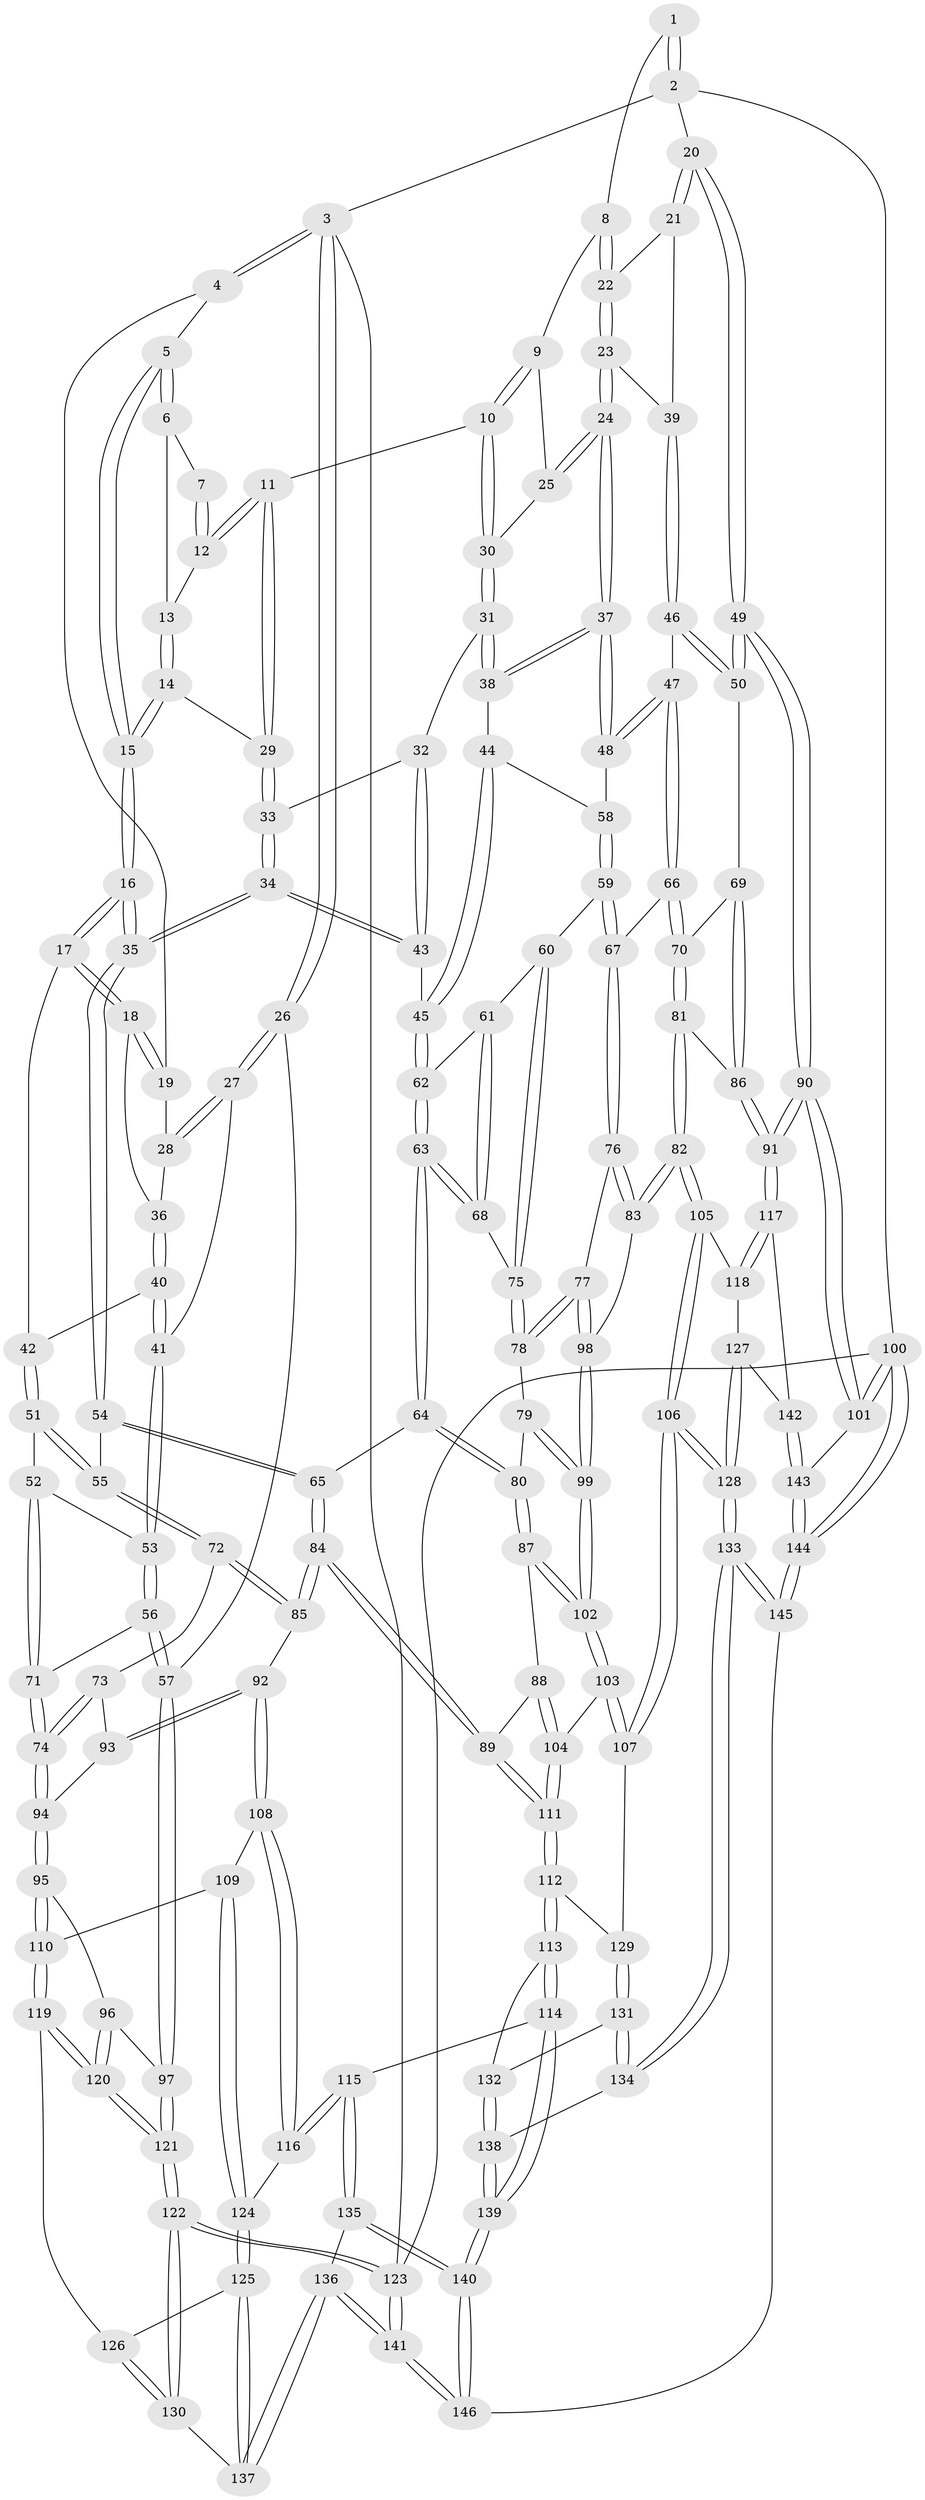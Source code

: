 // Generated by graph-tools (version 1.1) at 2025/17/03/09/25 04:17:20]
// undirected, 146 vertices, 362 edges
graph export_dot {
graph [start="1"]
  node [color=gray90,style=filled];
  1 [pos="+0.8343620908055348+0"];
  2 [pos="+1+0"];
  3 [pos="+0+0"];
  4 [pos="+0.2409536551867027+0"];
  5 [pos="+0.35748193563225195+0"];
  6 [pos="+0.4045603804679424+0"];
  7 [pos="+0.8169902870387658+0"];
  8 [pos="+0.751131581774426+0.05279991622292608"];
  9 [pos="+0.7108797930472459+0.0903192890276783"];
  10 [pos="+0.6133017004587841+0.13445014866701524"];
  11 [pos="+0.60199231142577+0.130274894220802"];
  12 [pos="+0.5893381650984475+0.09807954636401581"];
  13 [pos="+0.5162610916168402+0"];
  14 [pos="+0.476370610584778+0.16731170970960246"];
  15 [pos="+0.46140132989749844+0.16913252598780998"];
  16 [pos="+0.36653469548235657+0.25078121161826805"];
  17 [pos="+0.34894281325972015+0.23582546219952025"];
  18 [pos="+0.3161475405893204+0.16798766612097701"];
  19 [pos="+0.23474339847677964+0"];
  20 [pos="+1+0"];
  21 [pos="+1+0.09128126218688988"];
  22 [pos="+0.8169499023073679+0.12833323351434742"];
  23 [pos="+0.8085287158908538+0.22139959415903007"];
  24 [pos="+0.7975798245975276+0.230218489342114"];
  25 [pos="+0.7514831993132797+0.19568721986653823"];
  26 [pos="+0+0.020997453278294567"];
  27 [pos="+0+0.1381396991183228"];
  28 [pos="+0.13274029317185576+0.16290808070695267"];
  29 [pos="+0.5355639270940353+0.16485894548095514"];
  30 [pos="+0.6421106022843176+0.19902975130680933"];
  31 [pos="+0.6455272284935099+0.22813533619872337"];
  32 [pos="+0.5946743643946056+0.2689278487727056"];
  33 [pos="+0.541017817844152+0.24399994878037312"];
  34 [pos="+0.4843133905931972+0.3281278493569439"];
  35 [pos="+0.3945217166293483+0.37225359800572255"];
  36 [pos="+0.13861408006531178+0.2144244851186925"];
  37 [pos="+0.7690005197014297+0.3019967142509197"];
  38 [pos="+0.6705698732963822+0.2591017177474702"];
  39 [pos="+0.9282408453708079+0.22101891717030966"];
  40 [pos="+0.139616948676738+0.23550674054486107"];
  41 [pos="+0.08702867364700877+0.2844197351634659"];
  42 [pos="+0.18276630762025073+0.2563706468934392"];
  43 [pos="+0.5798460340589254+0.3177350025324254"];
  44 [pos="+0.629211516457869+0.34500953344406055"];
  45 [pos="+0.6171388819599103+0.3478338246153015"];
  46 [pos="+0.9279558864305312+0.3198617914868165"];
  47 [pos="+0.7927329754415868+0.34066595434638414"];
  48 [pos="+0.7693556687657943+0.30368215822952754"];
  49 [pos="+1+0.43968789230362704"];
  50 [pos="+1+0.42160225784589916"];
  51 [pos="+0.21879722326836704+0.37926930331510134"];
  52 [pos="+0.18194558261983532+0.3961647456530616"];
  53 [pos="+0.06950059797962349+0.33384345936730875"];
  54 [pos="+0.3941421930142807+0.3742983430065488"];
  55 [pos="+0.36731052767602934+0.392033125540633"];
  56 [pos="+0+0.4167857006348305"];
  57 [pos="+0+0.44973725481658455"];
  58 [pos="+0.6697431484182212+0.3599373766357997"];
  59 [pos="+0.6857059444165987+0.42899494367885843"];
  60 [pos="+0.6677419285541799+0.43141654976697386"];
  61 [pos="+0.6256864734966977+0.4019875080262235"];
  62 [pos="+0.6094158531023344+0.36910067991661644"];
  63 [pos="+0.5307083173201192+0.43450163195440095"];
  64 [pos="+0.47984710773813083+0.4430342937932733"];
  65 [pos="+0.4369781801506377+0.4137839079565561"];
  66 [pos="+0.79288337853845+0.3991335690805568"];
  67 [pos="+0.7117501677061222+0.44248912462126083"];
  68 [pos="+0.5936199352289073+0.4497720828525366"];
  69 [pos="+0.9776946371232502+0.44120250679028844"];
  70 [pos="+0.8470335898961923+0.46031275238100117"];
  71 [pos="+0.1435382558345705+0.5041576250942206"];
  72 [pos="+0.35560483712277474+0.4148598447873284"];
  73 [pos="+0.3085917977625134+0.48360663783164215"];
  74 [pos="+0.16838859861563893+0.5574121750804836"];
  75 [pos="+0.6180476221021077+0.4631952376371971"];
  76 [pos="+0.7036512720143682+0.5489265954174921"];
  77 [pos="+0.6436672816620053+0.5354818846472024"];
  78 [pos="+0.6326630911991805+0.5320889556207308"];
  79 [pos="+0.5993425282028212+0.542444954008144"];
  80 [pos="+0.5189469626970706+0.5352159599006721"];
  81 [pos="+0.8034014012191764+0.5904777665446427"];
  82 [pos="+0.7646760386490306+0.6063907674828672"];
  83 [pos="+0.7265013044623312+0.5756456159409905"];
  84 [pos="+0.4086007139455079+0.6183454644268335"];
  85 [pos="+0.3931438753376614+0.6155951375721275"];
  86 [pos="+0.9014833022613179+0.6211576865773526"];
  87 [pos="+0.5106430189553447+0.5642775602807611"];
  88 [pos="+0.498286086715775+0.5812009551724773"];
  89 [pos="+0.4109515566065974+0.6195114100883425"];
  90 [pos="+1+0.7768715603766987"];
  91 [pos="+1+0.7651987270472006"];
  92 [pos="+0.34215107995216626+0.6197285980776639"];
  93 [pos="+0.32691498242426953+0.5832873088225614"];
  94 [pos="+0.1669755807238774+0.5670176425871566"];
  95 [pos="+0.1586086174938754+0.6021455249748598"];
  96 [pos="+0.10298203361918115+0.6157325492916484"];
  97 [pos="+0+0.5638014698935531"];
  98 [pos="+0.6158469993057056+0.6212181586408498"];
  99 [pos="+0.5989760921560935+0.6318452009964418"];
  100 [pos="+1+1"];
  101 [pos="+1+0.8047305791670636"];
  102 [pos="+0.5934707836557905+0.6414692592090124"];
  103 [pos="+0.5934985644779338+0.6997961324242032"];
  104 [pos="+0.5226462017503232+0.687369649126187"];
  105 [pos="+0.751613397792088+0.6467877838689609"];
  106 [pos="+0.6648717532694016+0.7397237135064403"];
  107 [pos="+0.6276213189321899+0.7342899767672224"];
  108 [pos="+0.3015041884978616+0.6609727514341006"];
  109 [pos="+0.20139482817450186+0.6455808328840518"];
  110 [pos="+0.1624277403955455+0.6079181341111686"];
  111 [pos="+0.44636149984577383+0.7200008859022795"];
  112 [pos="+0.43582881290820913+0.7433617563463972"];
  113 [pos="+0.42625079549026984+0.759961827064971"];
  114 [pos="+0.3817856699890588+0.7776267966913863"];
  115 [pos="+0.3463118080791894+0.7694774796491909"];
  116 [pos="+0.3378925915543028+0.7609286954897446"];
  117 [pos="+0.9351671010513988+0.8133723048880834"];
  118 [pos="+0.7949805599449313+0.70236895660651"];
  119 [pos="+0.10574556916408481+0.7647635033440314"];
  120 [pos="+0.03261599425508043+0.7628547048434997"];
  121 [pos="+0+0.9239289210161837"];
  122 [pos="+0+1"];
  123 [pos="+0+1"];
  124 [pos="+0.20386681427813605+0.7588989674530151"];
  125 [pos="+0.18779092041257178+0.7843346048492991"];
  126 [pos="+0.12962318295277123+0.7776967251768893"];
  127 [pos="+0.7774015001019537+0.8558688882396664"];
  128 [pos="+0.7332956591731477+0.8712205881268897"];
  129 [pos="+0.5929026445630976+0.7688076729646709"];
  130 [pos="+0.10878683286050742+0.8491209225842363"];
  131 [pos="+0.5747293521981087+0.7918127805954872"];
  132 [pos="+0.4806539982192012+0.808817755049362"];
  133 [pos="+0.6717996918102713+1"];
  134 [pos="+0.5685493978783346+0.928131481236891"];
  135 [pos="+0.2596376317934555+0.8699132267943094"];
  136 [pos="+0.21586370054962073+0.8742096984818086"];
  137 [pos="+0.21256772663664827+0.8687136941083888"];
  138 [pos="+0.4998540948778725+0.9083698083274847"];
  139 [pos="+0.394045630301055+0.9449503068686628"];
  140 [pos="+0.3817039671250092+0.9600859382424929"];
  141 [pos="+0+1"];
  142 [pos="+0.9160186998817276+0.8266653067281788"];
  143 [pos="+0.8759871283237476+1"];
  144 [pos="+0.7560551222410214+1"];
  145 [pos="+0.7033779884888387+1"];
  146 [pos="+0.32298243780515434+1"];
  1 -- 2;
  1 -- 2;
  1 -- 8;
  2 -- 3;
  2 -- 20;
  2 -- 100;
  3 -- 4;
  3 -- 4;
  3 -- 26;
  3 -- 26;
  3 -- 123;
  4 -- 5;
  4 -- 19;
  5 -- 6;
  5 -- 6;
  5 -- 15;
  5 -- 15;
  6 -- 7;
  6 -- 13;
  7 -- 12;
  7 -- 12;
  8 -- 9;
  8 -- 22;
  8 -- 22;
  9 -- 10;
  9 -- 10;
  9 -- 25;
  10 -- 11;
  10 -- 30;
  10 -- 30;
  11 -- 12;
  11 -- 12;
  11 -- 29;
  11 -- 29;
  12 -- 13;
  13 -- 14;
  13 -- 14;
  14 -- 15;
  14 -- 15;
  14 -- 29;
  15 -- 16;
  15 -- 16;
  16 -- 17;
  16 -- 17;
  16 -- 35;
  16 -- 35;
  17 -- 18;
  17 -- 18;
  17 -- 42;
  18 -- 19;
  18 -- 19;
  18 -- 36;
  19 -- 28;
  20 -- 21;
  20 -- 21;
  20 -- 49;
  20 -- 49;
  21 -- 22;
  21 -- 39;
  22 -- 23;
  22 -- 23;
  23 -- 24;
  23 -- 24;
  23 -- 39;
  24 -- 25;
  24 -- 25;
  24 -- 37;
  24 -- 37;
  25 -- 30;
  26 -- 27;
  26 -- 27;
  26 -- 57;
  27 -- 28;
  27 -- 28;
  27 -- 41;
  28 -- 36;
  29 -- 33;
  29 -- 33;
  30 -- 31;
  30 -- 31;
  31 -- 32;
  31 -- 38;
  31 -- 38;
  32 -- 33;
  32 -- 43;
  32 -- 43;
  33 -- 34;
  33 -- 34;
  34 -- 35;
  34 -- 35;
  34 -- 43;
  34 -- 43;
  35 -- 54;
  35 -- 54;
  36 -- 40;
  36 -- 40;
  37 -- 38;
  37 -- 38;
  37 -- 48;
  37 -- 48;
  38 -- 44;
  39 -- 46;
  39 -- 46;
  40 -- 41;
  40 -- 41;
  40 -- 42;
  41 -- 53;
  41 -- 53;
  42 -- 51;
  42 -- 51;
  43 -- 45;
  44 -- 45;
  44 -- 45;
  44 -- 58;
  45 -- 62;
  45 -- 62;
  46 -- 47;
  46 -- 50;
  46 -- 50;
  47 -- 48;
  47 -- 48;
  47 -- 66;
  47 -- 66;
  48 -- 58;
  49 -- 50;
  49 -- 50;
  49 -- 90;
  49 -- 90;
  50 -- 69;
  51 -- 52;
  51 -- 55;
  51 -- 55;
  52 -- 53;
  52 -- 71;
  52 -- 71;
  53 -- 56;
  53 -- 56;
  54 -- 55;
  54 -- 65;
  54 -- 65;
  55 -- 72;
  55 -- 72;
  56 -- 57;
  56 -- 57;
  56 -- 71;
  57 -- 97;
  57 -- 97;
  58 -- 59;
  58 -- 59;
  59 -- 60;
  59 -- 67;
  59 -- 67;
  60 -- 61;
  60 -- 75;
  60 -- 75;
  61 -- 62;
  61 -- 68;
  61 -- 68;
  62 -- 63;
  62 -- 63;
  63 -- 64;
  63 -- 64;
  63 -- 68;
  63 -- 68;
  64 -- 65;
  64 -- 80;
  64 -- 80;
  65 -- 84;
  65 -- 84;
  66 -- 67;
  66 -- 70;
  66 -- 70;
  67 -- 76;
  67 -- 76;
  68 -- 75;
  69 -- 70;
  69 -- 86;
  69 -- 86;
  70 -- 81;
  70 -- 81;
  71 -- 74;
  71 -- 74;
  72 -- 73;
  72 -- 85;
  72 -- 85;
  73 -- 74;
  73 -- 74;
  73 -- 93;
  74 -- 94;
  74 -- 94;
  75 -- 78;
  75 -- 78;
  76 -- 77;
  76 -- 83;
  76 -- 83;
  77 -- 78;
  77 -- 78;
  77 -- 98;
  77 -- 98;
  78 -- 79;
  79 -- 80;
  79 -- 99;
  79 -- 99;
  80 -- 87;
  80 -- 87;
  81 -- 82;
  81 -- 82;
  81 -- 86;
  82 -- 83;
  82 -- 83;
  82 -- 105;
  82 -- 105;
  83 -- 98;
  84 -- 85;
  84 -- 85;
  84 -- 89;
  84 -- 89;
  85 -- 92;
  86 -- 91;
  86 -- 91;
  87 -- 88;
  87 -- 102;
  87 -- 102;
  88 -- 89;
  88 -- 104;
  88 -- 104;
  89 -- 111;
  89 -- 111;
  90 -- 91;
  90 -- 91;
  90 -- 101;
  90 -- 101;
  91 -- 117;
  91 -- 117;
  92 -- 93;
  92 -- 93;
  92 -- 108;
  92 -- 108;
  93 -- 94;
  94 -- 95;
  94 -- 95;
  95 -- 96;
  95 -- 110;
  95 -- 110;
  96 -- 97;
  96 -- 120;
  96 -- 120;
  97 -- 121;
  97 -- 121;
  98 -- 99;
  98 -- 99;
  99 -- 102;
  99 -- 102;
  100 -- 101;
  100 -- 101;
  100 -- 144;
  100 -- 144;
  100 -- 123;
  101 -- 143;
  102 -- 103;
  102 -- 103;
  103 -- 104;
  103 -- 107;
  103 -- 107;
  104 -- 111;
  104 -- 111;
  105 -- 106;
  105 -- 106;
  105 -- 118;
  106 -- 107;
  106 -- 107;
  106 -- 128;
  106 -- 128;
  107 -- 129;
  108 -- 109;
  108 -- 116;
  108 -- 116;
  109 -- 110;
  109 -- 124;
  109 -- 124;
  110 -- 119;
  110 -- 119;
  111 -- 112;
  111 -- 112;
  112 -- 113;
  112 -- 113;
  112 -- 129;
  113 -- 114;
  113 -- 114;
  113 -- 132;
  114 -- 115;
  114 -- 139;
  114 -- 139;
  115 -- 116;
  115 -- 116;
  115 -- 135;
  115 -- 135;
  116 -- 124;
  117 -- 118;
  117 -- 118;
  117 -- 142;
  118 -- 127;
  119 -- 120;
  119 -- 120;
  119 -- 126;
  120 -- 121;
  120 -- 121;
  121 -- 122;
  121 -- 122;
  122 -- 123;
  122 -- 123;
  122 -- 130;
  122 -- 130;
  123 -- 141;
  123 -- 141;
  124 -- 125;
  124 -- 125;
  125 -- 126;
  125 -- 137;
  125 -- 137;
  126 -- 130;
  126 -- 130;
  127 -- 128;
  127 -- 128;
  127 -- 142;
  128 -- 133;
  128 -- 133;
  129 -- 131;
  129 -- 131;
  130 -- 137;
  131 -- 132;
  131 -- 134;
  131 -- 134;
  132 -- 138;
  132 -- 138;
  133 -- 134;
  133 -- 134;
  133 -- 145;
  133 -- 145;
  134 -- 138;
  135 -- 136;
  135 -- 140;
  135 -- 140;
  136 -- 137;
  136 -- 137;
  136 -- 141;
  136 -- 141;
  138 -- 139;
  138 -- 139;
  139 -- 140;
  139 -- 140;
  140 -- 146;
  140 -- 146;
  141 -- 146;
  141 -- 146;
  142 -- 143;
  142 -- 143;
  143 -- 144;
  143 -- 144;
  144 -- 145;
  144 -- 145;
  145 -- 146;
}
